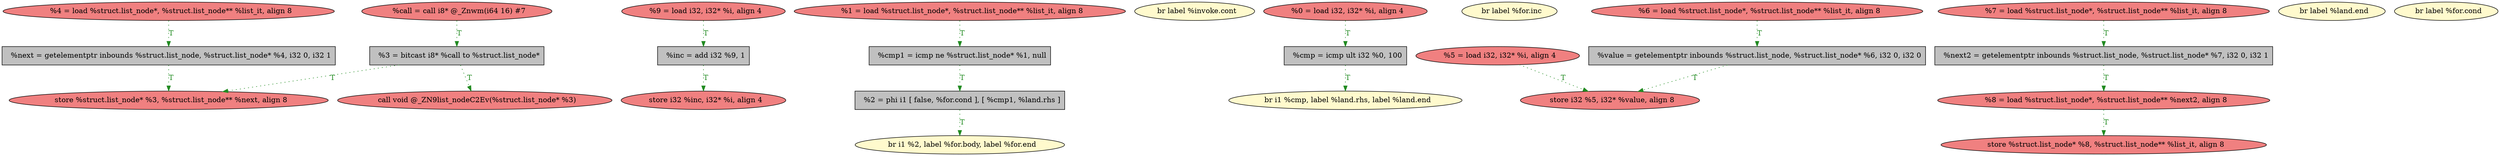 
digraph G {


node571 [fillcolor=lightcoral,label="  store %struct.list_node* %3, %struct.list_node** %next, align 8",shape=ellipse,style=filled ]
node570 [fillcolor=lightcoral,label="  %9 = load i32, i32* %i, align 4",shape=ellipse,style=filled ]
node568 [fillcolor=lightcoral,label="  %1 = load %struct.list_node*, %struct.list_node** %list_it, align 8",shape=ellipse,style=filled ]
node567 [fillcolor=lemonchiffon,label="  br label %invoke.cont",shape=ellipse,style=filled ]
node566 [fillcolor=lemonchiffon,label="  br i1 %cmp, label %land.rhs, label %land.end",shape=ellipse,style=filled ]
node563 [fillcolor=lightcoral,label="  %4 = load %struct.list_node*, %struct.list_node** %list_it, align 8",shape=ellipse,style=filled ]
node565 [fillcolor=lemonchiffon,label="  br label %for.inc",shape=ellipse,style=filled ]
node561 [fillcolor=lightcoral,label="  %call = call i8* @_Znwm(i64 16) #7",shape=ellipse,style=filled ]
node550 [fillcolor=lightcoral,label="  store i32 %5, i32* %value, align 8",shape=ellipse,style=filled ]
node549 [fillcolor=grey,label="  %next2 = getelementptr inbounds %struct.list_node, %struct.list_node* %7, i32 0, i32 1",shape=rectangle,style=filled ]
node548 [fillcolor=lightcoral,label="  %8 = load %struct.list_node*, %struct.list_node** %next2, align 8",shape=ellipse,style=filled ]
node564 [fillcolor=lightcoral,label="  call void @_ZN9list_nodeC2Ev(%struct.list_node* %3)",shape=ellipse,style=filled ]
node546 [fillcolor=grey,label="  %inc = add i32 %9, 1",shape=rectangle,style=filled ]
node569 [fillcolor=grey,label="  %next = getelementptr inbounds %struct.list_node, %struct.list_node* %4, i32 0, i32 1",shape=rectangle,style=filled ]
node555 [fillcolor=grey,label="  %cmp = icmp ult i32 %0, 100",shape=rectangle,style=filled ]
node551 [fillcolor=lightcoral,label="  %6 = load %struct.list_node*, %struct.list_node** %list_it, align 8",shape=ellipse,style=filled ]
node559 [fillcolor=lemonchiffon,label="  br i1 %2, label %for.body, label %for.end",shape=ellipse,style=filled ]
node572 [fillcolor=lightcoral,label="  %5 = load i32, i32* %i, align 4",shape=ellipse,style=filled ]
node547 [fillcolor=lightcoral,label="  store %struct.list_node* %8, %struct.list_node** %list_it, align 8",shape=ellipse,style=filled ]
node553 [fillcolor=lemonchiffon,label="  br label %land.end",shape=ellipse,style=filled ]
node562 [fillcolor=lightcoral,label="  %7 = load %struct.list_node*, %struct.list_node** %list_it, align 8",shape=ellipse,style=filled ]
node552 [fillcolor=grey,label="  %cmp1 = icmp ne %struct.list_node* %1, null",shape=rectangle,style=filled ]
node554 [fillcolor=lightcoral,label="  %0 = load i32, i32* %i, align 4",shape=ellipse,style=filled ]
node556 [fillcolor=grey,label="  %2 = phi i1 [ false, %for.cond ], [ %cmp1, %land.rhs ]",shape=rectangle,style=filled ]
node557 [fillcolor=lightcoral,label="  store i32 %inc, i32* %i, align 4",shape=ellipse,style=filled ]
node545 [fillcolor=lemonchiffon,label="  br label %for.cond",shape=ellipse,style=filled ]
node558 [fillcolor=grey,label="  %3 = bitcast i8* %call to %struct.list_node*",shape=rectangle,style=filled ]
node560 [fillcolor=grey,label="  %value = getelementptr inbounds %struct.list_node, %struct.list_node* %6, i32 0, i32 0",shape=rectangle,style=filled ]

node568->node552 [style=dotted,color=forestgreen,label="T",fontcolor=forestgreen ]
node563->node569 [style=dotted,color=forestgreen,label="T",fontcolor=forestgreen ]
node558->node571 [style=dotted,color=forestgreen,label="T",fontcolor=forestgreen ]
node569->node571 [style=dotted,color=forestgreen,label="T",fontcolor=forestgreen ]
node552->node556 [style=dotted,color=forestgreen,label="T",fontcolor=forestgreen ]
node554->node555 [style=dotted,color=forestgreen,label="T",fontcolor=forestgreen ]
node549->node548 [style=dotted,color=forestgreen,label="T",fontcolor=forestgreen ]
node558->node564 [style=dotted,color=forestgreen,label="T",fontcolor=forestgreen ]
node560->node550 [style=dotted,color=forestgreen,label="T",fontcolor=forestgreen ]
node572->node550 [style=dotted,color=forestgreen,label="T",fontcolor=forestgreen ]
node570->node546 [style=dotted,color=forestgreen,label="T",fontcolor=forestgreen ]
node548->node547 [style=dotted,color=forestgreen,label="T",fontcolor=forestgreen ]
node551->node560 [style=dotted,color=forestgreen,label="T",fontcolor=forestgreen ]
node561->node558 [style=dotted,color=forestgreen,label="T",fontcolor=forestgreen ]
node546->node557 [style=dotted,color=forestgreen,label="T",fontcolor=forestgreen ]
node555->node566 [style=dotted,color=forestgreen,label="T",fontcolor=forestgreen ]
node556->node559 [style=dotted,color=forestgreen,label="T",fontcolor=forestgreen ]
node562->node549 [style=dotted,color=forestgreen,label="T",fontcolor=forestgreen ]


}
